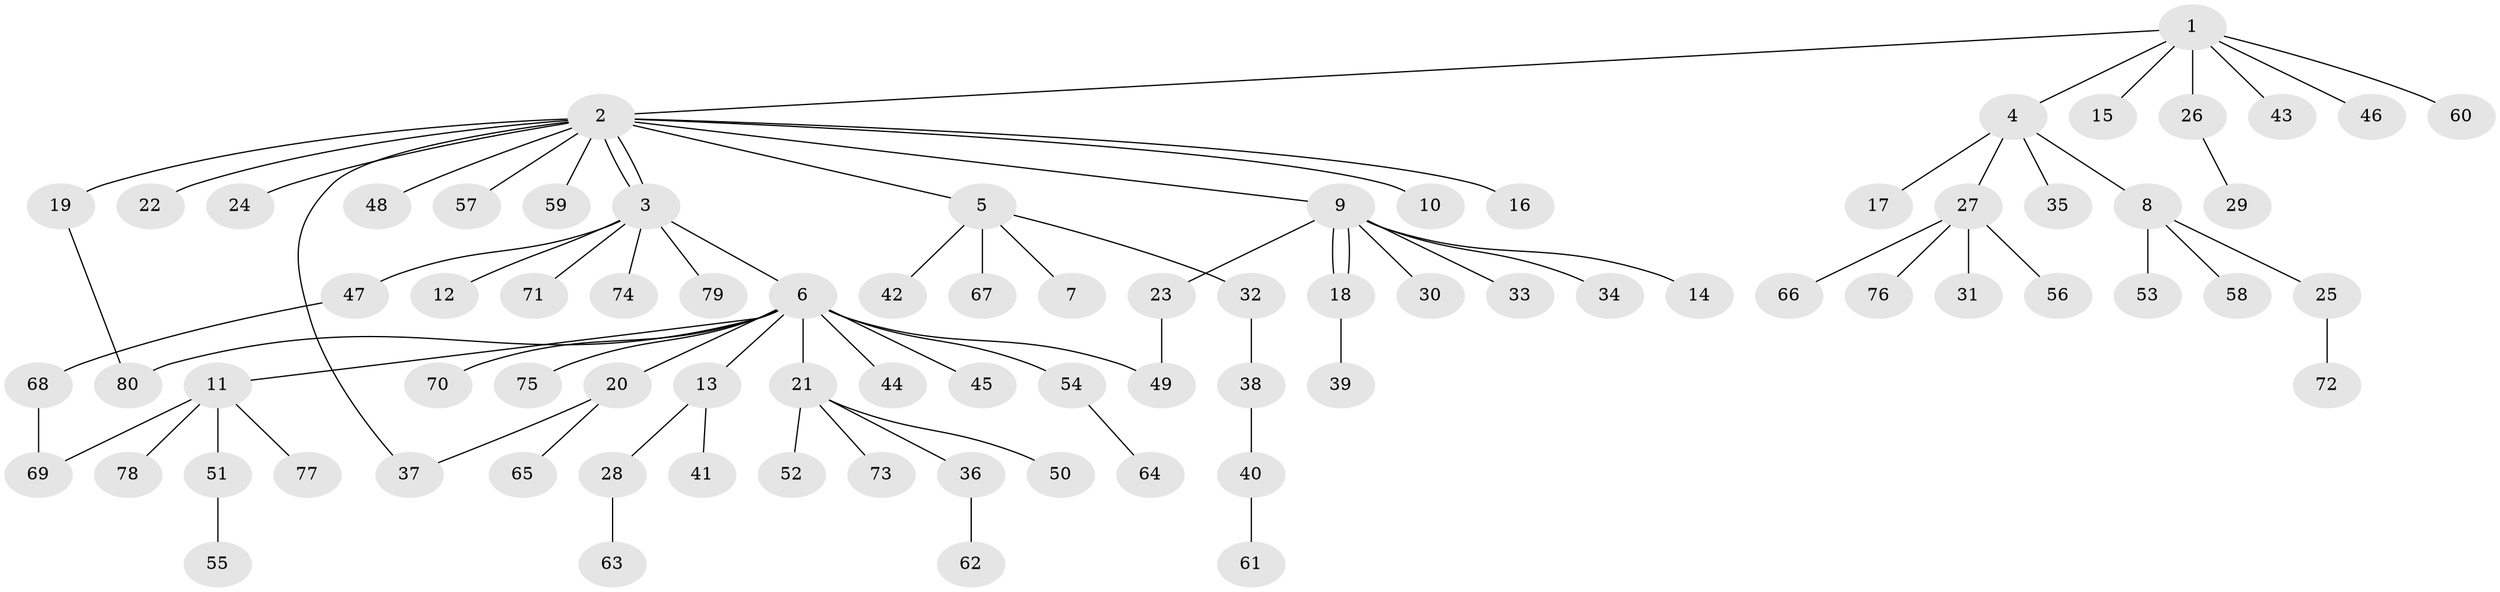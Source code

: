 // Generated by graph-tools (version 1.1) at 2025/48/03/09/25 04:48:02]
// undirected, 80 vertices, 85 edges
graph export_dot {
graph [start="1"]
  node [color=gray90,style=filled];
  1;
  2;
  3;
  4;
  5;
  6;
  7;
  8;
  9;
  10;
  11;
  12;
  13;
  14;
  15;
  16;
  17;
  18;
  19;
  20;
  21;
  22;
  23;
  24;
  25;
  26;
  27;
  28;
  29;
  30;
  31;
  32;
  33;
  34;
  35;
  36;
  37;
  38;
  39;
  40;
  41;
  42;
  43;
  44;
  45;
  46;
  47;
  48;
  49;
  50;
  51;
  52;
  53;
  54;
  55;
  56;
  57;
  58;
  59;
  60;
  61;
  62;
  63;
  64;
  65;
  66;
  67;
  68;
  69;
  70;
  71;
  72;
  73;
  74;
  75;
  76;
  77;
  78;
  79;
  80;
  1 -- 2;
  1 -- 4;
  1 -- 15;
  1 -- 26;
  1 -- 43;
  1 -- 46;
  1 -- 60;
  2 -- 3;
  2 -- 3;
  2 -- 5;
  2 -- 9;
  2 -- 10;
  2 -- 16;
  2 -- 19;
  2 -- 22;
  2 -- 24;
  2 -- 37;
  2 -- 48;
  2 -- 57;
  2 -- 59;
  3 -- 6;
  3 -- 12;
  3 -- 47;
  3 -- 71;
  3 -- 74;
  3 -- 79;
  4 -- 8;
  4 -- 17;
  4 -- 27;
  4 -- 35;
  5 -- 7;
  5 -- 32;
  5 -- 42;
  5 -- 67;
  6 -- 11;
  6 -- 13;
  6 -- 20;
  6 -- 21;
  6 -- 44;
  6 -- 45;
  6 -- 49;
  6 -- 54;
  6 -- 70;
  6 -- 75;
  6 -- 80;
  8 -- 25;
  8 -- 53;
  8 -- 58;
  9 -- 14;
  9 -- 18;
  9 -- 18;
  9 -- 23;
  9 -- 30;
  9 -- 33;
  9 -- 34;
  11 -- 51;
  11 -- 69;
  11 -- 77;
  11 -- 78;
  13 -- 28;
  13 -- 41;
  18 -- 39;
  19 -- 80;
  20 -- 37;
  20 -- 65;
  21 -- 36;
  21 -- 50;
  21 -- 52;
  21 -- 73;
  23 -- 49;
  25 -- 72;
  26 -- 29;
  27 -- 31;
  27 -- 56;
  27 -- 66;
  27 -- 76;
  28 -- 63;
  32 -- 38;
  36 -- 62;
  38 -- 40;
  40 -- 61;
  47 -- 68;
  51 -- 55;
  54 -- 64;
  68 -- 69;
}
